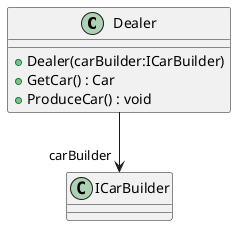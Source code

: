 @startuml
class Dealer {
    + Dealer(carBuilder:ICarBuilder)
    + GetCar() : Car
    + ProduceCar() : void
}
Dealer --> "carBuilder" ICarBuilder
@enduml
